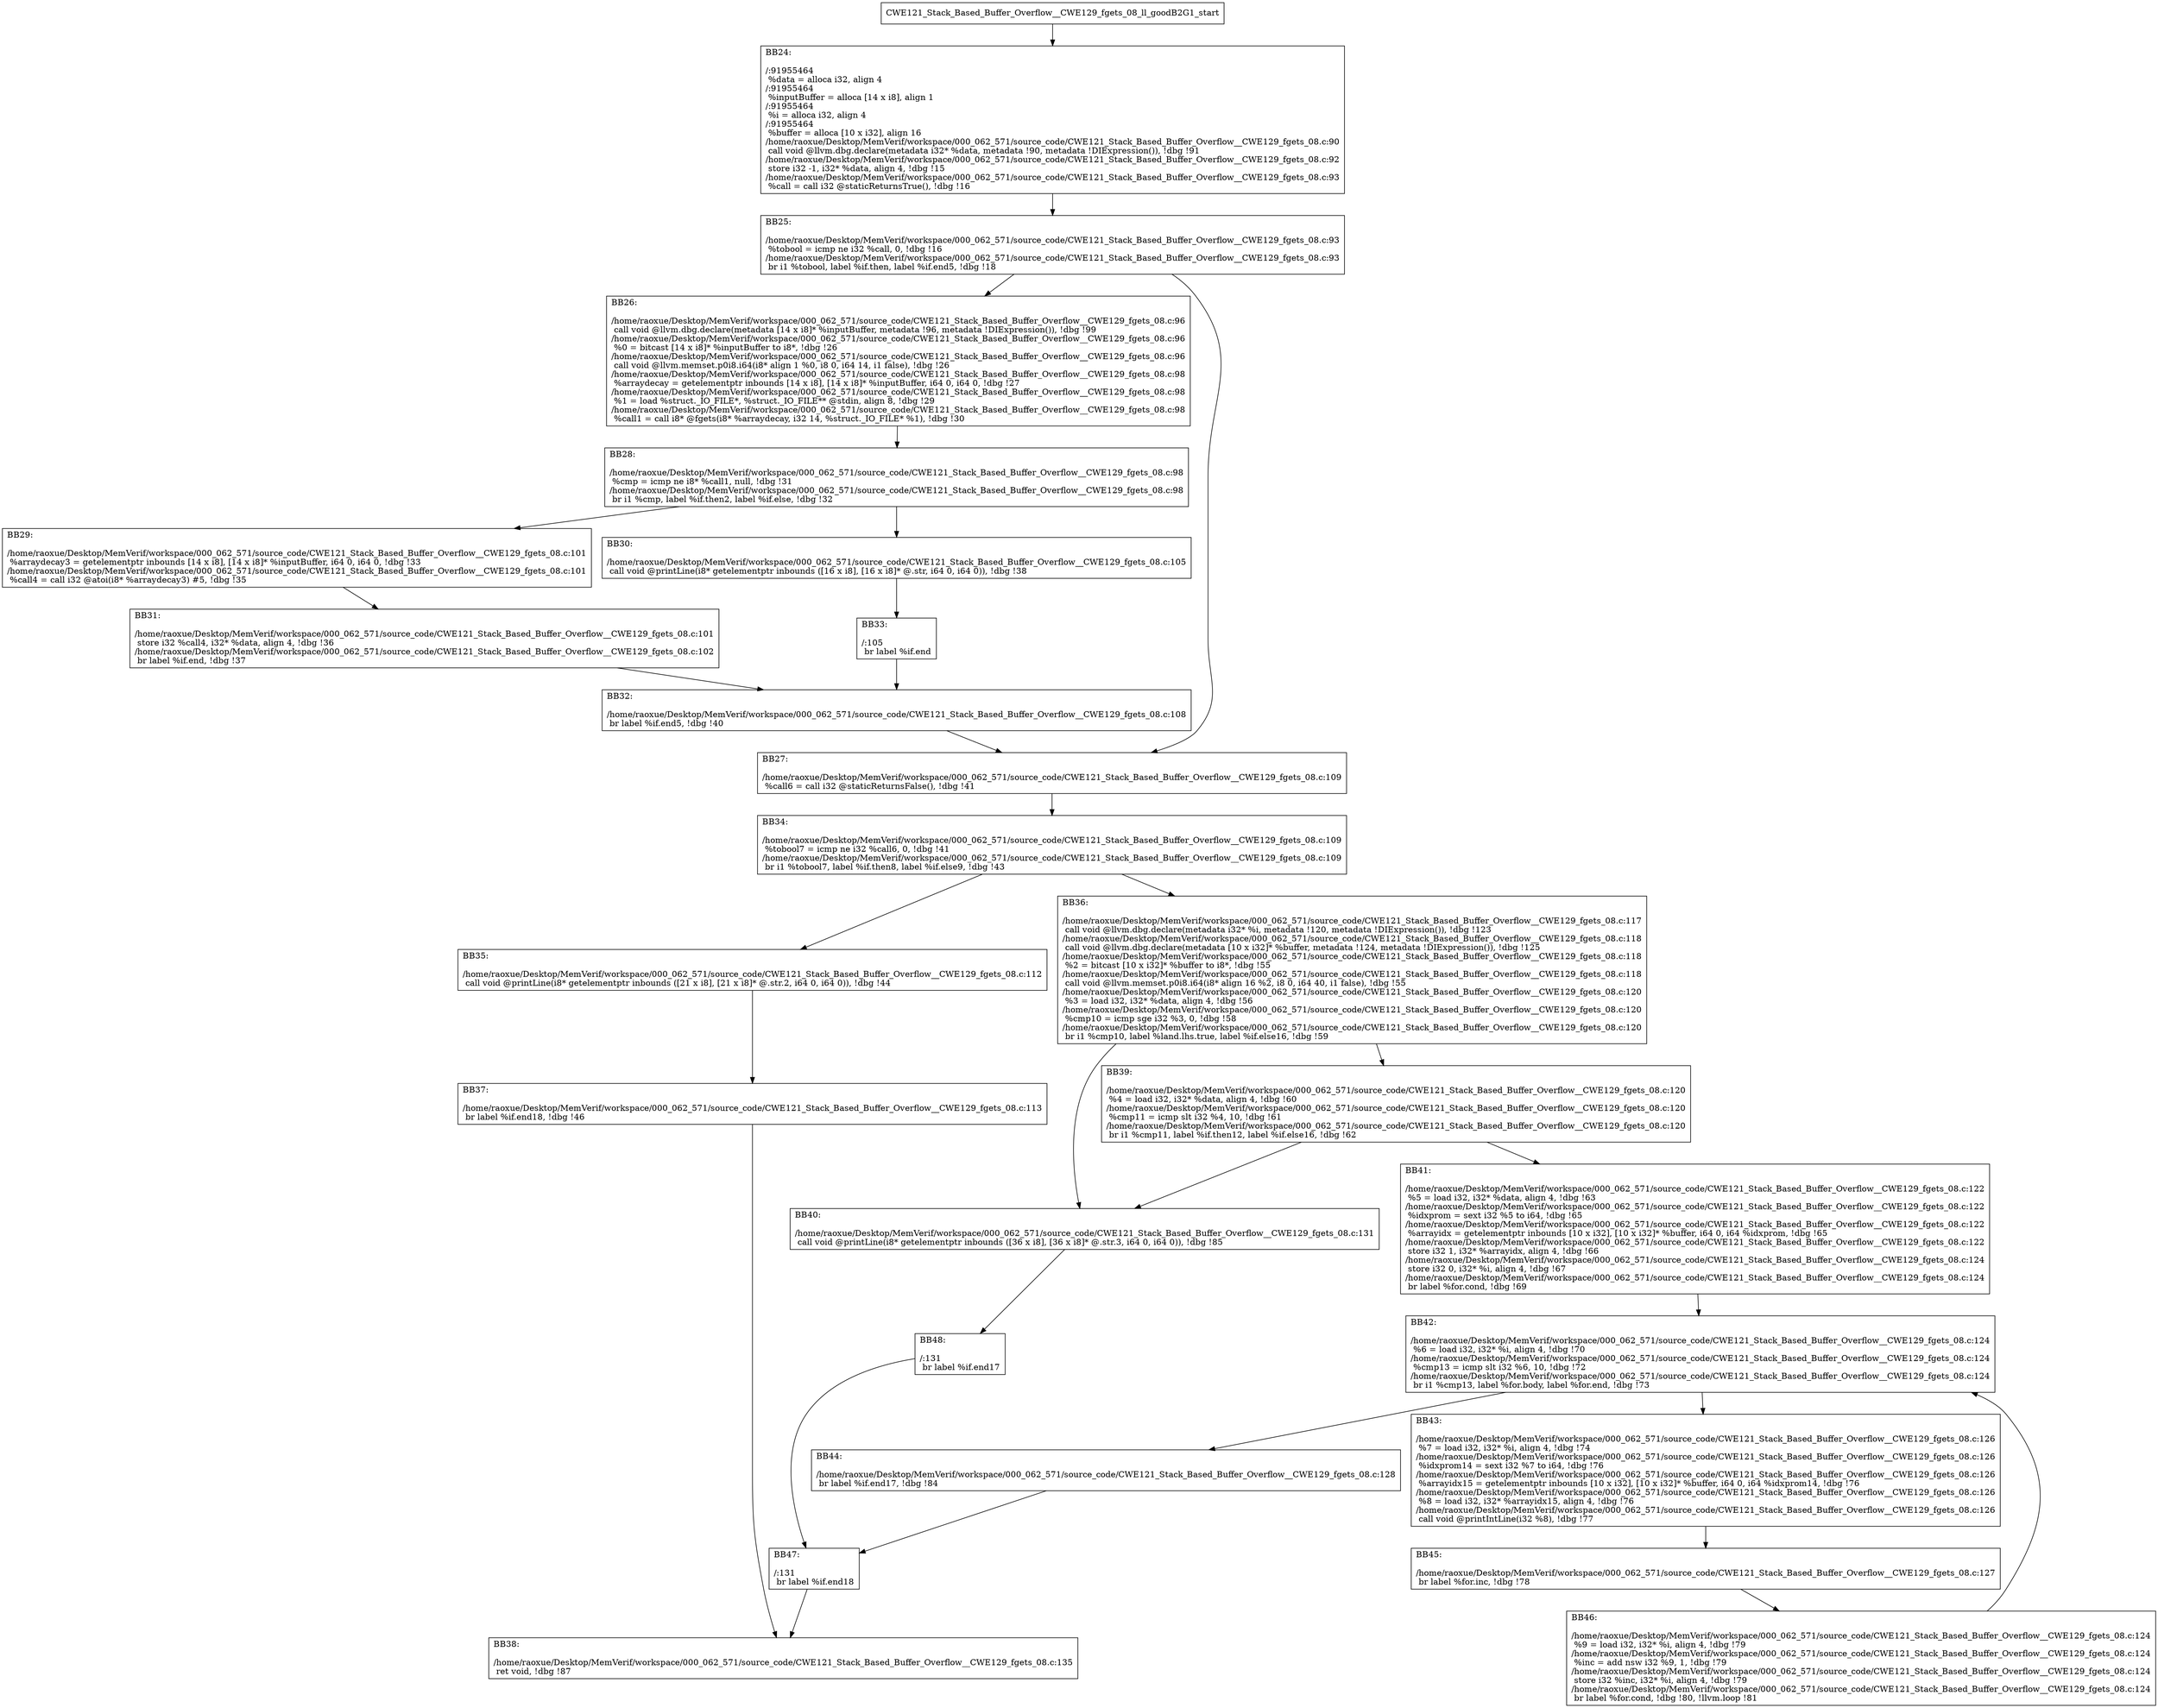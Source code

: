digraph "CFG for'CWE121_Stack_Based_Buffer_Overflow__CWE129_fgets_08_ll_goodB2G1' function" {
	BBCWE121_Stack_Based_Buffer_Overflow__CWE129_fgets_08_ll_goodB2G1_start[shape=record,label="{CWE121_Stack_Based_Buffer_Overflow__CWE129_fgets_08_ll_goodB2G1_start}"];
	BBCWE121_Stack_Based_Buffer_Overflow__CWE129_fgets_08_ll_goodB2G1_start-> CWE121_Stack_Based_Buffer_Overflow__CWE129_fgets_08_ll_goodB2G1BB24;
	CWE121_Stack_Based_Buffer_Overflow__CWE129_fgets_08_ll_goodB2G1BB24 [shape=record, label="{BB24:\l\l/:91955464\l
  %data = alloca i32, align 4\l
/:91955464\l
  %inputBuffer = alloca [14 x i8], align 1\l
/:91955464\l
  %i = alloca i32, align 4\l
/:91955464\l
  %buffer = alloca [10 x i32], align 16\l
/home/raoxue/Desktop/MemVerif/workspace/000_062_571/source_code/CWE121_Stack_Based_Buffer_Overflow__CWE129_fgets_08.c:90\l
  call void @llvm.dbg.declare(metadata i32* %data, metadata !90, metadata !DIExpression()), !dbg !91\l
/home/raoxue/Desktop/MemVerif/workspace/000_062_571/source_code/CWE121_Stack_Based_Buffer_Overflow__CWE129_fgets_08.c:92\l
  store i32 -1, i32* %data, align 4, !dbg !15\l
/home/raoxue/Desktop/MemVerif/workspace/000_062_571/source_code/CWE121_Stack_Based_Buffer_Overflow__CWE129_fgets_08.c:93\l
  %call = call i32 @staticReturnsTrue(), !dbg !16\l
}"];
	CWE121_Stack_Based_Buffer_Overflow__CWE129_fgets_08_ll_goodB2G1BB24-> CWE121_Stack_Based_Buffer_Overflow__CWE129_fgets_08_ll_goodB2G1BB25;
	CWE121_Stack_Based_Buffer_Overflow__CWE129_fgets_08_ll_goodB2G1BB25 [shape=record, label="{BB25:\l\l/home/raoxue/Desktop/MemVerif/workspace/000_062_571/source_code/CWE121_Stack_Based_Buffer_Overflow__CWE129_fgets_08.c:93\l
  %tobool = icmp ne i32 %call, 0, !dbg !16\l
/home/raoxue/Desktop/MemVerif/workspace/000_062_571/source_code/CWE121_Stack_Based_Buffer_Overflow__CWE129_fgets_08.c:93\l
  br i1 %tobool, label %if.then, label %if.end5, !dbg !18\l
}"];
	CWE121_Stack_Based_Buffer_Overflow__CWE129_fgets_08_ll_goodB2G1BB25-> CWE121_Stack_Based_Buffer_Overflow__CWE129_fgets_08_ll_goodB2G1BB26;
	CWE121_Stack_Based_Buffer_Overflow__CWE129_fgets_08_ll_goodB2G1BB25-> CWE121_Stack_Based_Buffer_Overflow__CWE129_fgets_08_ll_goodB2G1BB27;
	CWE121_Stack_Based_Buffer_Overflow__CWE129_fgets_08_ll_goodB2G1BB26 [shape=record, label="{BB26:\l\l/home/raoxue/Desktop/MemVerif/workspace/000_062_571/source_code/CWE121_Stack_Based_Buffer_Overflow__CWE129_fgets_08.c:96\l
  call void @llvm.dbg.declare(metadata [14 x i8]* %inputBuffer, metadata !96, metadata !DIExpression()), !dbg !99\l
/home/raoxue/Desktop/MemVerif/workspace/000_062_571/source_code/CWE121_Stack_Based_Buffer_Overflow__CWE129_fgets_08.c:96\l
  %0 = bitcast [14 x i8]* %inputBuffer to i8*, !dbg !26\l
/home/raoxue/Desktop/MemVerif/workspace/000_062_571/source_code/CWE121_Stack_Based_Buffer_Overflow__CWE129_fgets_08.c:96\l
  call void @llvm.memset.p0i8.i64(i8* align 1 %0, i8 0, i64 14, i1 false), !dbg !26\l
/home/raoxue/Desktop/MemVerif/workspace/000_062_571/source_code/CWE121_Stack_Based_Buffer_Overflow__CWE129_fgets_08.c:98\l
  %arraydecay = getelementptr inbounds [14 x i8], [14 x i8]* %inputBuffer, i64 0, i64 0, !dbg !27\l
/home/raoxue/Desktop/MemVerif/workspace/000_062_571/source_code/CWE121_Stack_Based_Buffer_Overflow__CWE129_fgets_08.c:98\l
  %1 = load %struct._IO_FILE*, %struct._IO_FILE** @stdin, align 8, !dbg !29\l
/home/raoxue/Desktop/MemVerif/workspace/000_062_571/source_code/CWE121_Stack_Based_Buffer_Overflow__CWE129_fgets_08.c:98\l
  %call1 = call i8* @fgets(i8* %arraydecay, i32 14, %struct._IO_FILE* %1), !dbg !30\l
}"];
	CWE121_Stack_Based_Buffer_Overflow__CWE129_fgets_08_ll_goodB2G1BB26-> CWE121_Stack_Based_Buffer_Overflow__CWE129_fgets_08_ll_goodB2G1BB28;
	CWE121_Stack_Based_Buffer_Overflow__CWE129_fgets_08_ll_goodB2G1BB28 [shape=record, label="{BB28:\l\l/home/raoxue/Desktop/MemVerif/workspace/000_062_571/source_code/CWE121_Stack_Based_Buffer_Overflow__CWE129_fgets_08.c:98\l
  %cmp = icmp ne i8* %call1, null, !dbg !31\l
/home/raoxue/Desktop/MemVerif/workspace/000_062_571/source_code/CWE121_Stack_Based_Buffer_Overflow__CWE129_fgets_08.c:98\l
  br i1 %cmp, label %if.then2, label %if.else, !dbg !32\l
}"];
	CWE121_Stack_Based_Buffer_Overflow__CWE129_fgets_08_ll_goodB2G1BB28-> CWE121_Stack_Based_Buffer_Overflow__CWE129_fgets_08_ll_goodB2G1BB29;
	CWE121_Stack_Based_Buffer_Overflow__CWE129_fgets_08_ll_goodB2G1BB28-> CWE121_Stack_Based_Buffer_Overflow__CWE129_fgets_08_ll_goodB2G1BB30;
	CWE121_Stack_Based_Buffer_Overflow__CWE129_fgets_08_ll_goodB2G1BB29 [shape=record, label="{BB29:\l\l/home/raoxue/Desktop/MemVerif/workspace/000_062_571/source_code/CWE121_Stack_Based_Buffer_Overflow__CWE129_fgets_08.c:101\l
  %arraydecay3 = getelementptr inbounds [14 x i8], [14 x i8]* %inputBuffer, i64 0, i64 0, !dbg !33\l
/home/raoxue/Desktop/MemVerif/workspace/000_062_571/source_code/CWE121_Stack_Based_Buffer_Overflow__CWE129_fgets_08.c:101\l
  %call4 = call i32 @atoi(i8* %arraydecay3) #5, !dbg !35\l
}"];
	CWE121_Stack_Based_Buffer_Overflow__CWE129_fgets_08_ll_goodB2G1BB29-> CWE121_Stack_Based_Buffer_Overflow__CWE129_fgets_08_ll_goodB2G1BB31;
	CWE121_Stack_Based_Buffer_Overflow__CWE129_fgets_08_ll_goodB2G1BB31 [shape=record, label="{BB31:\l\l/home/raoxue/Desktop/MemVerif/workspace/000_062_571/source_code/CWE121_Stack_Based_Buffer_Overflow__CWE129_fgets_08.c:101\l
  store i32 %call4, i32* %data, align 4, !dbg !36\l
/home/raoxue/Desktop/MemVerif/workspace/000_062_571/source_code/CWE121_Stack_Based_Buffer_Overflow__CWE129_fgets_08.c:102\l
  br label %if.end, !dbg !37\l
}"];
	CWE121_Stack_Based_Buffer_Overflow__CWE129_fgets_08_ll_goodB2G1BB31-> CWE121_Stack_Based_Buffer_Overflow__CWE129_fgets_08_ll_goodB2G1BB32;
	CWE121_Stack_Based_Buffer_Overflow__CWE129_fgets_08_ll_goodB2G1BB30 [shape=record, label="{BB30:\l\l/home/raoxue/Desktop/MemVerif/workspace/000_062_571/source_code/CWE121_Stack_Based_Buffer_Overflow__CWE129_fgets_08.c:105\l
  call void @printLine(i8* getelementptr inbounds ([16 x i8], [16 x i8]* @.str, i64 0, i64 0)), !dbg !38\l
}"];
	CWE121_Stack_Based_Buffer_Overflow__CWE129_fgets_08_ll_goodB2G1BB30-> CWE121_Stack_Based_Buffer_Overflow__CWE129_fgets_08_ll_goodB2G1BB33;
	CWE121_Stack_Based_Buffer_Overflow__CWE129_fgets_08_ll_goodB2G1BB33 [shape=record, label="{BB33:\l\l/:105\l
  br label %if.end\l
}"];
	CWE121_Stack_Based_Buffer_Overflow__CWE129_fgets_08_ll_goodB2G1BB33-> CWE121_Stack_Based_Buffer_Overflow__CWE129_fgets_08_ll_goodB2G1BB32;
	CWE121_Stack_Based_Buffer_Overflow__CWE129_fgets_08_ll_goodB2G1BB32 [shape=record, label="{BB32:\l\l/home/raoxue/Desktop/MemVerif/workspace/000_062_571/source_code/CWE121_Stack_Based_Buffer_Overflow__CWE129_fgets_08.c:108\l
  br label %if.end5, !dbg !40\l
}"];
	CWE121_Stack_Based_Buffer_Overflow__CWE129_fgets_08_ll_goodB2G1BB32-> CWE121_Stack_Based_Buffer_Overflow__CWE129_fgets_08_ll_goodB2G1BB27;
	CWE121_Stack_Based_Buffer_Overflow__CWE129_fgets_08_ll_goodB2G1BB27 [shape=record, label="{BB27:\l\l/home/raoxue/Desktop/MemVerif/workspace/000_062_571/source_code/CWE121_Stack_Based_Buffer_Overflow__CWE129_fgets_08.c:109\l
  %call6 = call i32 @staticReturnsFalse(), !dbg !41\l
}"];
	CWE121_Stack_Based_Buffer_Overflow__CWE129_fgets_08_ll_goodB2G1BB27-> CWE121_Stack_Based_Buffer_Overflow__CWE129_fgets_08_ll_goodB2G1BB34;
	CWE121_Stack_Based_Buffer_Overflow__CWE129_fgets_08_ll_goodB2G1BB34 [shape=record, label="{BB34:\l\l/home/raoxue/Desktop/MemVerif/workspace/000_062_571/source_code/CWE121_Stack_Based_Buffer_Overflow__CWE129_fgets_08.c:109\l
  %tobool7 = icmp ne i32 %call6, 0, !dbg !41\l
/home/raoxue/Desktop/MemVerif/workspace/000_062_571/source_code/CWE121_Stack_Based_Buffer_Overflow__CWE129_fgets_08.c:109\l
  br i1 %tobool7, label %if.then8, label %if.else9, !dbg !43\l
}"];
	CWE121_Stack_Based_Buffer_Overflow__CWE129_fgets_08_ll_goodB2G1BB34-> CWE121_Stack_Based_Buffer_Overflow__CWE129_fgets_08_ll_goodB2G1BB35;
	CWE121_Stack_Based_Buffer_Overflow__CWE129_fgets_08_ll_goodB2G1BB34-> CWE121_Stack_Based_Buffer_Overflow__CWE129_fgets_08_ll_goodB2G1BB36;
	CWE121_Stack_Based_Buffer_Overflow__CWE129_fgets_08_ll_goodB2G1BB35 [shape=record, label="{BB35:\l\l/home/raoxue/Desktop/MemVerif/workspace/000_062_571/source_code/CWE121_Stack_Based_Buffer_Overflow__CWE129_fgets_08.c:112\l
  call void @printLine(i8* getelementptr inbounds ([21 x i8], [21 x i8]* @.str.2, i64 0, i64 0)), !dbg !44\l
}"];
	CWE121_Stack_Based_Buffer_Overflow__CWE129_fgets_08_ll_goodB2G1BB35-> CWE121_Stack_Based_Buffer_Overflow__CWE129_fgets_08_ll_goodB2G1BB37;
	CWE121_Stack_Based_Buffer_Overflow__CWE129_fgets_08_ll_goodB2G1BB37 [shape=record, label="{BB37:\l\l/home/raoxue/Desktop/MemVerif/workspace/000_062_571/source_code/CWE121_Stack_Based_Buffer_Overflow__CWE129_fgets_08.c:113\l
  br label %if.end18, !dbg !46\l
}"];
	CWE121_Stack_Based_Buffer_Overflow__CWE129_fgets_08_ll_goodB2G1BB37-> CWE121_Stack_Based_Buffer_Overflow__CWE129_fgets_08_ll_goodB2G1BB38;
	CWE121_Stack_Based_Buffer_Overflow__CWE129_fgets_08_ll_goodB2G1BB36 [shape=record, label="{BB36:\l\l/home/raoxue/Desktop/MemVerif/workspace/000_062_571/source_code/CWE121_Stack_Based_Buffer_Overflow__CWE129_fgets_08.c:117\l
  call void @llvm.dbg.declare(metadata i32* %i, metadata !120, metadata !DIExpression()), !dbg !123\l
/home/raoxue/Desktop/MemVerif/workspace/000_062_571/source_code/CWE121_Stack_Based_Buffer_Overflow__CWE129_fgets_08.c:118\l
  call void @llvm.dbg.declare(metadata [10 x i32]* %buffer, metadata !124, metadata !DIExpression()), !dbg !125\l
/home/raoxue/Desktop/MemVerif/workspace/000_062_571/source_code/CWE121_Stack_Based_Buffer_Overflow__CWE129_fgets_08.c:118\l
  %2 = bitcast [10 x i32]* %buffer to i8*, !dbg !55\l
/home/raoxue/Desktop/MemVerif/workspace/000_062_571/source_code/CWE121_Stack_Based_Buffer_Overflow__CWE129_fgets_08.c:118\l
  call void @llvm.memset.p0i8.i64(i8* align 16 %2, i8 0, i64 40, i1 false), !dbg !55\l
/home/raoxue/Desktop/MemVerif/workspace/000_062_571/source_code/CWE121_Stack_Based_Buffer_Overflow__CWE129_fgets_08.c:120\l
  %3 = load i32, i32* %data, align 4, !dbg !56\l
/home/raoxue/Desktop/MemVerif/workspace/000_062_571/source_code/CWE121_Stack_Based_Buffer_Overflow__CWE129_fgets_08.c:120\l
  %cmp10 = icmp sge i32 %3, 0, !dbg !58\l
/home/raoxue/Desktop/MemVerif/workspace/000_062_571/source_code/CWE121_Stack_Based_Buffer_Overflow__CWE129_fgets_08.c:120\l
  br i1 %cmp10, label %land.lhs.true, label %if.else16, !dbg !59\l
}"];
	CWE121_Stack_Based_Buffer_Overflow__CWE129_fgets_08_ll_goodB2G1BB36-> CWE121_Stack_Based_Buffer_Overflow__CWE129_fgets_08_ll_goodB2G1BB39;
	CWE121_Stack_Based_Buffer_Overflow__CWE129_fgets_08_ll_goodB2G1BB36-> CWE121_Stack_Based_Buffer_Overflow__CWE129_fgets_08_ll_goodB2G1BB40;
	CWE121_Stack_Based_Buffer_Overflow__CWE129_fgets_08_ll_goodB2G1BB39 [shape=record, label="{BB39:\l\l/home/raoxue/Desktop/MemVerif/workspace/000_062_571/source_code/CWE121_Stack_Based_Buffer_Overflow__CWE129_fgets_08.c:120\l
  %4 = load i32, i32* %data, align 4, !dbg !60\l
/home/raoxue/Desktop/MemVerif/workspace/000_062_571/source_code/CWE121_Stack_Based_Buffer_Overflow__CWE129_fgets_08.c:120\l
  %cmp11 = icmp slt i32 %4, 10, !dbg !61\l
/home/raoxue/Desktop/MemVerif/workspace/000_062_571/source_code/CWE121_Stack_Based_Buffer_Overflow__CWE129_fgets_08.c:120\l
  br i1 %cmp11, label %if.then12, label %if.else16, !dbg !62\l
}"];
	CWE121_Stack_Based_Buffer_Overflow__CWE129_fgets_08_ll_goodB2G1BB39-> CWE121_Stack_Based_Buffer_Overflow__CWE129_fgets_08_ll_goodB2G1BB41;
	CWE121_Stack_Based_Buffer_Overflow__CWE129_fgets_08_ll_goodB2G1BB39-> CWE121_Stack_Based_Buffer_Overflow__CWE129_fgets_08_ll_goodB2G1BB40;
	CWE121_Stack_Based_Buffer_Overflow__CWE129_fgets_08_ll_goodB2G1BB41 [shape=record, label="{BB41:\l\l/home/raoxue/Desktop/MemVerif/workspace/000_062_571/source_code/CWE121_Stack_Based_Buffer_Overflow__CWE129_fgets_08.c:122\l
  %5 = load i32, i32* %data, align 4, !dbg !63\l
/home/raoxue/Desktop/MemVerif/workspace/000_062_571/source_code/CWE121_Stack_Based_Buffer_Overflow__CWE129_fgets_08.c:122\l
  %idxprom = sext i32 %5 to i64, !dbg !65\l
/home/raoxue/Desktop/MemVerif/workspace/000_062_571/source_code/CWE121_Stack_Based_Buffer_Overflow__CWE129_fgets_08.c:122\l
  %arrayidx = getelementptr inbounds [10 x i32], [10 x i32]* %buffer, i64 0, i64 %idxprom, !dbg !65\l
/home/raoxue/Desktop/MemVerif/workspace/000_062_571/source_code/CWE121_Stack_Based_Buffer_Overflow__CWE129_fgets_08.c:122\l
  store i32 1, i32* %arrayidx, align 4, !dbg !66\l
/home/raoxue/Desktop/MemVerif/workspace/000_062_571/source_code/CWE121_Stack_Based_Buffer_Overflow__CWE129_fgets_08.c:124\l
  store i32 0, i32* %i, align 4, !dbg !67\l
/home/raoxue/Desktop/MemVerif/workspace/000_062_571/source_code/CWE121_Stack_Based_Buffer_Overflow__CWE129_fgets_08.c:124\l
  br label %for.cond, !dbg !69\l
}"];
	CWE121_Stack_Based_Buffer_Overflow__CWE129_fgets_08_ll_goodB2G1BB41-> CWE121_Stack_Based_Buffer_Overflow__CWE129_fgets_08_ll_goodB2G1BB42;
	CWE121_Stack_Based_Buffer_Overflow__CWE129_fgets_08_ll_goodB2G1BB42 [shape=record, label="{BB42:\l\l/home/raoxue/Desktop/MemVerif/workspace/000_062_571/source_code/CWE121_Stack_Based_Buffer_Overflow__CWE129_fgets_08.c:124\l
  %6 = load i32, i32* %i, align 4, !dbg !70\l
/home/raoxue/Desktop/MemVerif/workspace/000_062_571/source_code/CWE121_Stack_Based_Buffer_Overflow__CWE129_fgets_08.c:124\l
  %cmp13 = icmp slt i32 %6, 10, !dbg !72\l
/home/raoxue/Desktop/MemVerif/workspace/000_062_571/source_code/CWE121_Stack_Based_Buffer_Overflow__CWE129_fgets_08.c:124\l
  br i1 %cmp13, label %for.body, label %for.end, !dbg !73\l
}"];
	CWE121_Stack_Based_Buffer_Overflow__CWE129_fgets_08_ll_goodB2G1BB42-> CWE121_Stack_Based_Buffer_Overflow__CWE129_fgets_08_ll_goodB2G1BB43;
	CWE121_Stack_Based_Buffer_Overflow__CWE129_fgets_08_ll_goodB2G1BB42-> CWE121_Stack_Based_Buffer_Overflow__CWE129_fgets_08_ll_goodB2G1BB44;
	CWE121_Stack_Based_Buffer_Overflow__CWE129_fgets_08_ll_goodB2G1BB43 [shape=record, label="{BB43:\l\l/home/raoxue/Desktop/MemVerif/workspace/000_062_571/source_code/CWE121_Stack_Based_Buffer_Overflow__CWE129_fgets_08.c:126\l
  %7 = load i32, i32* %i, align 4, !dbg !74\l
/home/raoxue/Desktop/MemVerif/workspace/000_062_571/source_code/CWE121_Stack_Based_Buffer_Overflow__CWE129_fgets_08.c:126\l
  %idxprom14 = sext i32 %7 to i64, !dbg !76\l
/home/raoxue/Desktop/MemVerif/workspace/000_062_571/source_code/CWE121_Stack_Based_Buffer_Overflow__CWE129_fgets_08.c:126\l
  %arrayidx15 = getelementptr inbounds [10 x i32], [10 x i32]* %buffer, i64 0, i64 %idxprom14, !dbg !76\l
/home/raoxue/Desktop/MemVerif/workspace/000_062_571/source_code/CWE121_Stack_Based_Buffer_Overflow__CWE129_fgets_08.c:126\l
  %8 = load i32, i32* %arrayidx15, align 4, !dbg !76\l
/home/raoxue/Desktop/MemVerif/workspace/000_062_571/source_code/CWE121_Stack_Based_Buffer_Overflow__CWE129_fgets_08.c:126\l
  call void @printIntLine(i32 %8), !dbg !77\l
}"];
	CWE121_Stack_Based_Buffer_Overflow__CWE129_fgets_08_ll_goodB2G1BB43-> CWE121_Stack_Based_Buffer_Overflow__CWE129_fgets_08_ll_goodB2G1BB45;
	CWE121_Stack_Based_Buffer_Overflow__CWE129_fgets_08_ll_goodB2G1BB45 [shape=record, label="{BB45:\l\l/home/raoxue/Desktop/MemVerif/workspace/000_062_571/source_code/CWE121_Stack_Based_Buffer_Overflow__CWE129_fgets_08.c:127\l
  br label %for.inc, !dbg !78\l
}"];
	CWE121_Stack_Based_Buffer_Overflow__CWE129_fgets_08_ll_goodB2G1BB45-> CWE121_Stack_Based_Buffer_Overflow__CWE129_fgets_08_ll_goodB2G1BB46;
	CWE121_Stack_Based_Buffer_Overflow__CWE129_fgets_08_ll_goodB2G1BB46 [shape=record, label="{BB46:\l\l/home/raoxue/Desktop/MemVerif/workspace/000_062_571/source_code/CWE121_Stack_Based_Buffer_Overflow__CWE129_fgets_08.c:124\l
  %9 = load i32, i32* %i, align 4, !dbg !79\l
/home/raoxue/Desktop/MemVerif/workspace/000_062_571/source_code/CWE121_Stack_Based_Buffer_Overflow__CWE129_fgets_08.c:124\l
  %inc = add nsw i32 %9, 1, !dbg !79\l
/home/raoxue/Desktop/MemVerif/workspace/000_062_571/source_code/CWE121_Stack_Based_Buffer_Overflow__CWE129_fgets_08.c:124\l
  store i32 %inc, i32* %i, align 4, !dbg !79\l
/home/raoxue/Desktop/MemVerif/workspace/000_062_571/source_code/CWE121_Stack_Based_Buffer_Overflow__CWE129_fgets_08.c:124\l
  br label %for.cond, !dbg !80, !llvm.loop !81\l
}"];
	CWE121_Stack_Based_Buffer_Overflow__CWE129_fgets_08_ll_goodB2G1BB46-> CWE121_Stack_Based_Buffer_Overflow__CWE129_fgets_08_ll_goodB2G1BB42;
	CWE121_Stack_Based_Buffer_Overflow__CWE129_fgets_08_ll_goodB2G1BB44 [shape=record, label="{BB44:\l\l/home/raoxue/Desktop/MemVerif/workspace/000_062_571/source_code/CWE121_Stack_Based_Buffer_Overflow__CWE129_fgets_08.c:128\l
  br label %if.end17, !dbg !84\l
}"];
	CWE121_Stack_Based_Buffer_Overflow__CWE129_fgets_08_ll_goodB2G1BB44-> CWE121_Stack_Based_Buffer_Overflow__CWE129_fgets_08_ll_goodB2G1BB47;
	CWE121_Stack_Based_Buffer_Overflow__CWE129_fgets_08_ll_goodB2G1BB40 [shape=record, label="{BB40:\l\l/home/raoxue/Desktop/MemVerif/workspace/000_062_571/source_code/CWE121_Stack_Based_Buffer_Overflow__CWE129_fgets_08.c:131\l
  call void @printLine(i8* getelementptr inbounds ([36 x i8], [36 x i8]* @.str.3, i64 0, i64 0)), !dbg !85\l
}"];
	CWE121_Stack_Based_Buffer_Overflow__CWE129_fgets_08_ll_goodB2G1BB40-> CWE121_Stack_Based_Buffer_Overflow__CWE129_fgets_08_ll_goodB2G1BB48;
	CWE121_Stack_Based_Buffer_Overflow__CWE129_fgets_08_ll_goodB2G1BB48 [shape=record, label="{BB48:\l\l/:131\l
  br label %if.end17\l
}"];
	CWE121_Stack_Based_Buffer_Overflow__CWE129_fgets_08_ll_goodB2G1BB48-> CWE121_Stack_Based_Buffer_Overflow__CWE129_fgets_08_ll_goodB2G1BB47;
	CWE121_Stack_Based_Buffer_Overflow__CWE129_fgets_08_ll_goodB2G1BB47 [shape=record, label="{BB47:\l\l/:131\l
  br label %if.end18\l
}"];
	CWE121_Stack_Based_Buffer_Overflow__CWE129_fgets_08_ll_goodB2G1BB47-> CWE121_Stack_Based_Buffer_Overflow__CWE129_fgets_08_ll_goodB2G1BB38;
	CWE121_Stack_Based_Buffer_Overflow__CWE129_fgets_08_ll_goodB2G1BB38 [shape=record, label="{BB38:\l\l/home/raoxue/Desktop/MemVerif/workspace/000_062_571/source_code/CWE121_Stack_Based_Buffer_Overflow__CWE129_fgets_08.c:135\l
  ret void, !dbg !87\l
}"];
}
